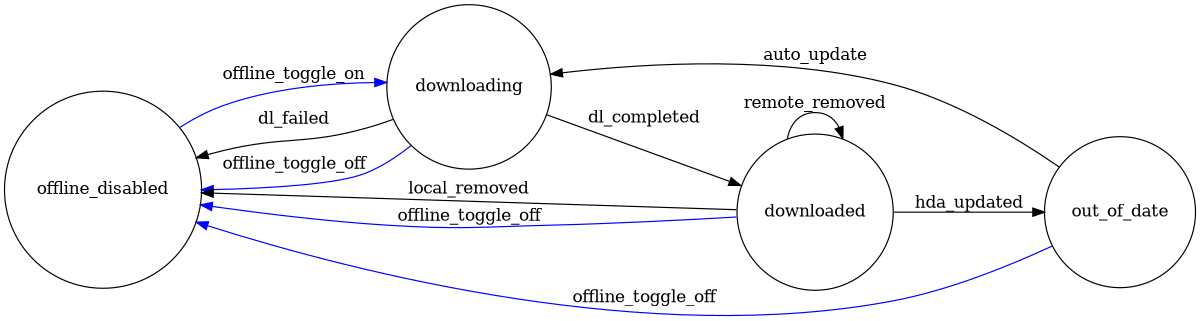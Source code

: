 digraph download_states {
        rankdir=LR;
        size="8,5"
        node [shape = circle];
        offline_disabled -> downloading [ label = "offline_toggle_on" color=blue];
        downloading -> offline_disabled [ label = "dl_failed" ];
        downloading -> downloaded [ label = "dl_completed" ];
        downloaded -> out_of_date [ label = "hda_updated" ];
        downloaded -> offline_disabled [ label = "local_removed" ];
        downloaded -> downloaded [ label = "remote_removed" ];
        downloading -> offline_disabled [ label = "offline_toggle_off" color=blue];
        downloaded -> offline_disabled [ label = "offline_toggle_off" color=blue];
        out_of_date -> offline_disabled [ label = "offline_toggle_off" color=blue];
        out_of_date -> downloading [ label = "auto_update" ];
}
